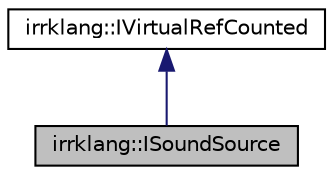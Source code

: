 digraph "irrklang::ISoundSource"
{
  bgcolor="transparent";
  edge [fontname="Helvetica",fontsize="10",labelfontname="Helvetica",labelfontsize="10"];
  node [fontname="Helvetica",fontsize="10",shape=record];
  Node1 [label="irrklang::ISoundSource",height=0.2,width=0.4,color="black", fillcolor="grey75", style="filled", fontcolor="black"];
  Node2 -> Node1 [dir="back",color="midnightblue",fontsize="10",style="solid",fontname="Helvetica"];
  Node2 [label="irrklang::IVirtualRefCounted",height=0.2,width=0.4,color="black",URL="$classirrklang_1_1IVirtualRefCounted.html",tooltip="Reference counting base class for objects in the Irrlicht Engine similar to IRefCounted. "];
}
